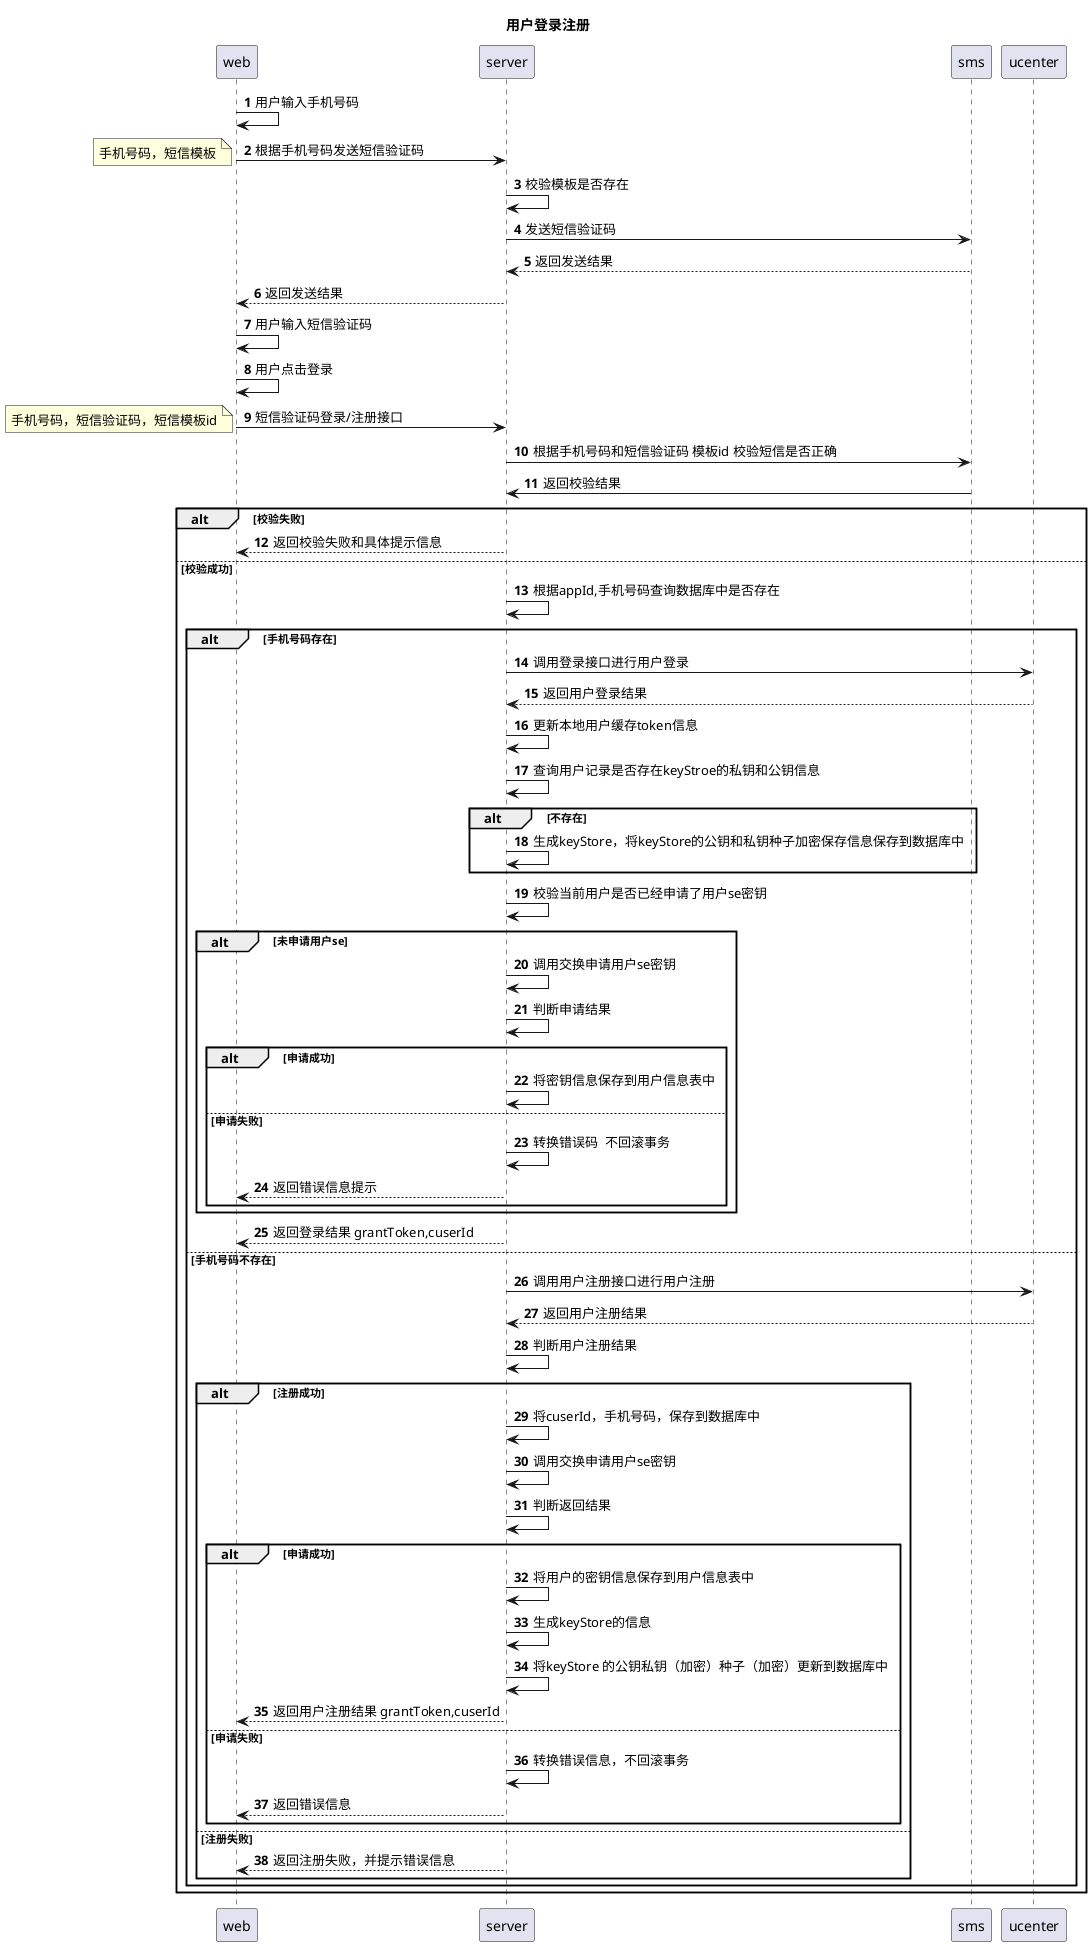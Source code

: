 @startuml
title:用户登录注册
autonumber
web->web:用户输入手机号码
web->server:根据手机号码发送短信验证码
note left: 手机号码，短信模板
server->server:校验模板是否存在
server->sms:发送短信验证码
sms-->server:返回发送结果
server-->web:返回发送结果
web->web:用户输入短信验证码
web->web:用户点击登录
web->server:短信验证码登录/注册接口
note left:手机号码，短信验证码，短信模板id
server->sms:根据手机号码和短信验证码 模板id 校验短信是否正确
sms->server:返回校验结果
alt 校验失败
server-->web:返回校验失败和具体提示信息
else 校验成功
server->server:根据appId,手机号码查询数据库中是否存在
alt 手机号码存在
server->ucenter:调用登录接口进行用户登录
ucenter-->server:返回用户登录结果
server->server:更新本地用户缓存token信息
server->server:查询用户记录是否存在keyStroe的私钥和公钥信息
alt 不存在
server->server:生成keyStore，将keyStore的公钥和私钥种子加密保存信息保存到数据库中
end
server->server:校验当前用户是否已经申请了用户se密钥
alt 未申请用户se
server->server:调用交换申请用户se密钥
server->server:判断申请结果
alt 申请成功
server->server:将密钥信息保存到用户信息表中
else 申请失败
server->server:转换错误码  不回滚事务
server-->web:返回错误信息提示
end
end
server-->web:返回登录结果 grantToken,cuserId
else 手机号码不存在
server->ucenter:调用用户注册接口进行用户注册
ucenter-->server:返回用户注册结果
server->server:判断用户注册结果
alt 注册成功
server->server:将cuserId，手机号码，保存到数据库中
server->server:调用交换申请用户se密钥
server->server:判断返回结果
alt 申请成功
server->server:将用户的密钥信息保存到用户信息表中
server->server:生成keyStore的信息
server->server: 将keyStore 的公钥私钥（加密）种子（加密）更新到数据库中
server-->web:返回用户注册结果 grantToken,cuserId
else 申请失败
server->server:转换错误信息，不回滚事务
server-->web:返回错误信息
end
else 注册失败
server-->web:返回注册失败，并提示错误信息
end
end
end

@enduml